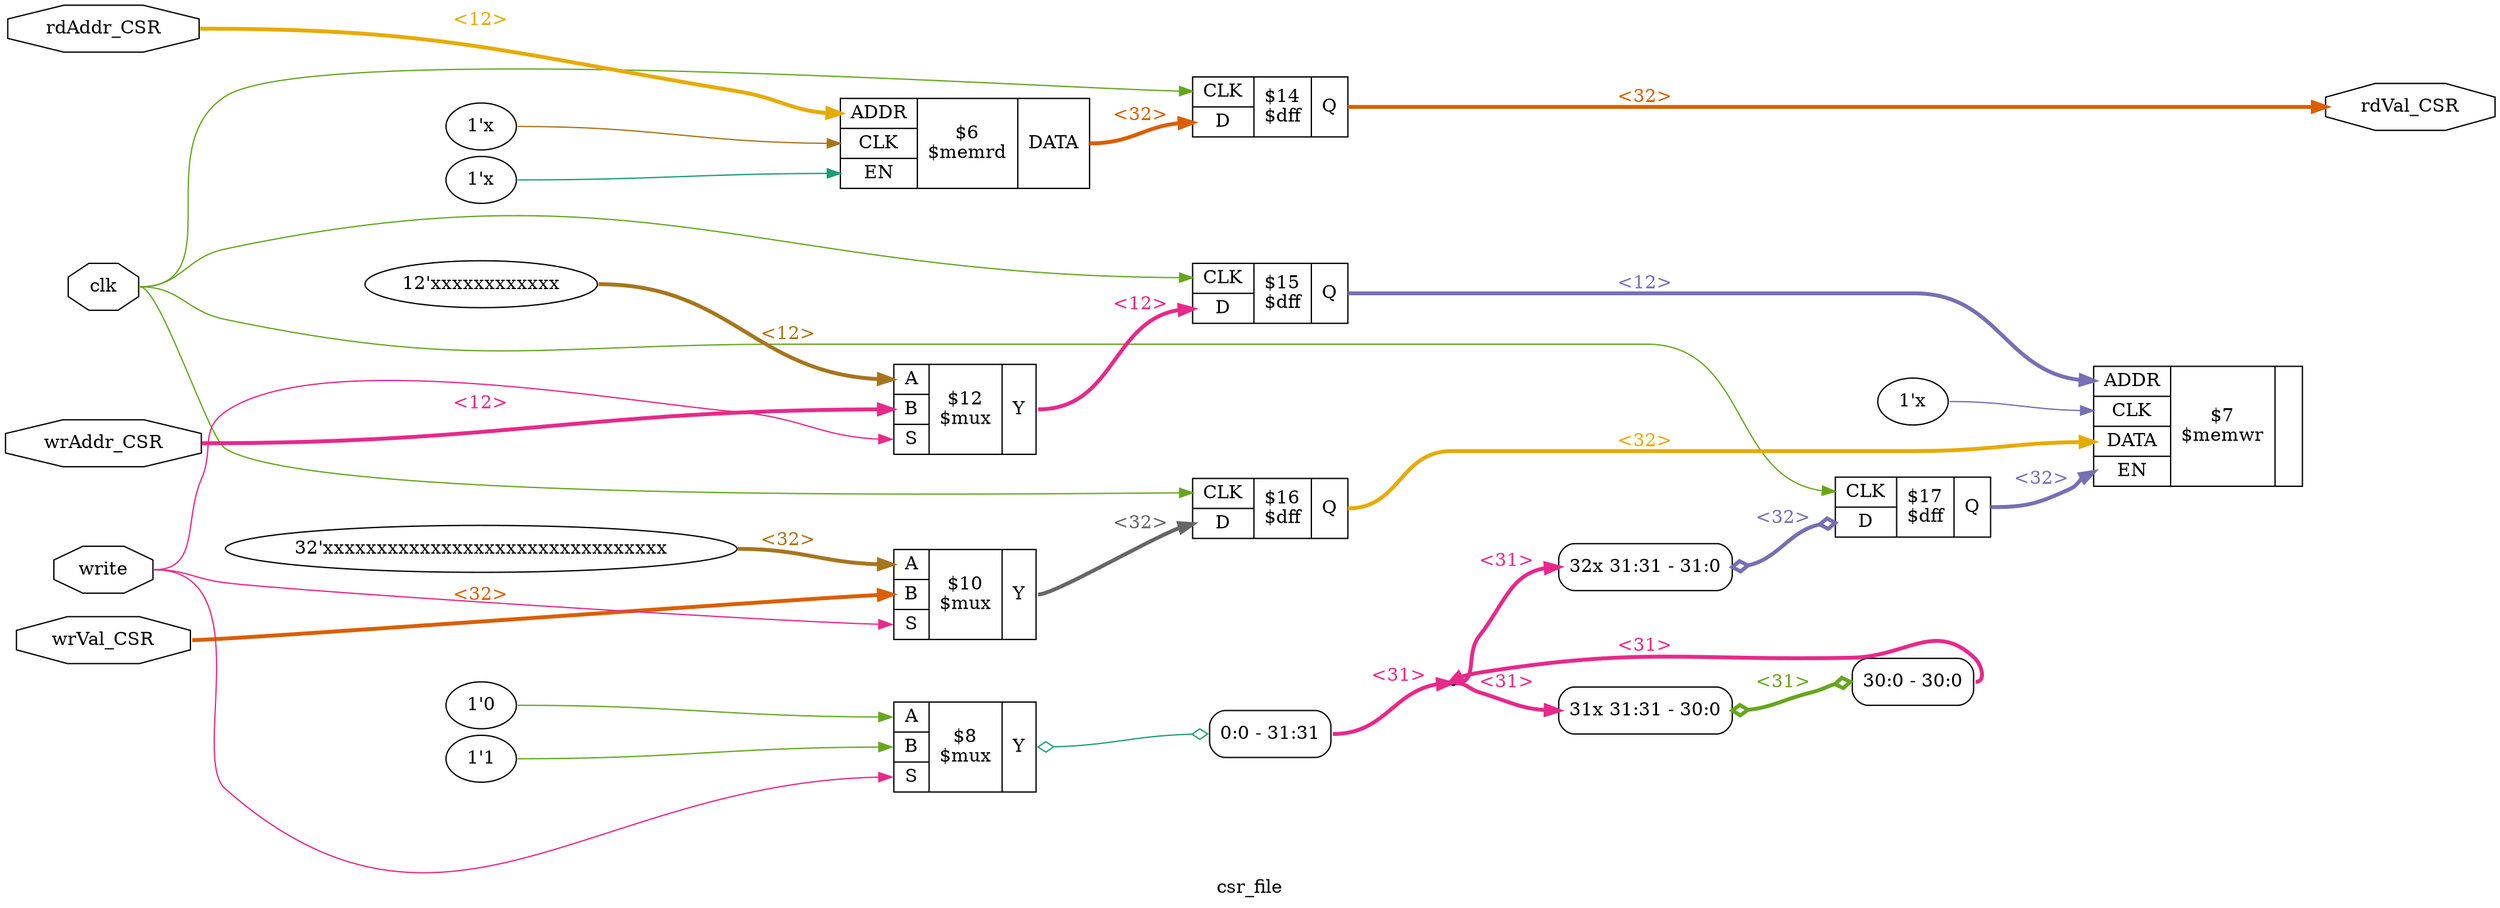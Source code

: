 digraph "csr_file" {
label="csr_file";
rankdir="LR";
remincross=true;
n8 [ shape=octagon, label="clk", color="black", fontcolor="black" ];
n9 [ shape=octagon, label="rdAddr_CSR", color="black", fontcolor="black" ];
n10 [ shape=octagon, label="rdVal_CSR", color="black", fontcolor="black" ];
n11 [ shape=octagon, label="wrAddr_CSR", color="black", fontcolor="black" ];
n12 [ shape=octagon, label="wrVal_CSR", color="black", fontcolor="black" ];
n13 [ shape=octagon, label="write", color="black", fontcolor="black" ];
{ rank="source"; n11; n12; n13; n8; n9;}
{ rank="sink"; n10;}
v0 [ label="1'x" ];
v1 [ label="1'x" ];
c18 [ shape=record, label="{{<p14> ADDR|<p15> CLK|<p16> EN}|$6\n$memrd|{<p17> DATA}}" ];
v2 [ label="1'x" ];
c19 [ shape=record, label="{{<p14> ADDR|<p15> CLK|<p17> DATA|<p16> EN}|$7\n$memwr|{}}" ];
c22 [ shape=record, label="{{<p15> CLK|<p20> D}|$14\n$dff|{<p21> Q}}" ];
c23 [ shape=record, label="{{<p15> CLK|<p20> D}|$15\n$dff|{<p21> Q}}" ];
c24 [ shape=record, label="{{<p15> CLK|<p20> D}|$16\n$dff|{<p21> Q}}" ];
c25 [ shape=record, label="{{<p15> CLK|<p20> D}|$17\n$dff|{<p21> Q}}" ];
x3 [ shape=record, style=rounded, label="<s31> 32x 31:31 - 31:0 " ];
x3:e -> c25:p20:w [arrowhead=odiamond, arrowtail=odiamond, dir=both, colorscheme="dark28", color="3", fontcolor="3", style="setlinewidth(3)", label="<32>"];
v4 [ label="32'xxxxxxxxxxxxxxxxxxxxxxxxxxxxxxxx" ];
c30 [ shape=record, label="{{<p26> A|<p27> B|<p28> S}|$10\n$mux|{<p29> Y}}" ];
v5 [ label="12'xxxxxxxxxxxx" ];
c31 [ shape=record, label="{{<p26> A|<p27> B|<p28> S}|$12\n$mux|{<p29> Y}}" ];
v6 [ label="1'0" ];
v7 [ label="1'1" ];
c32 [ shape=record, label="{{<p26> A|<p27> B|<p28> S}|$8\n$mux|{<p29> Y}}" ];
x8 [ shape=record, style=rounded, label="<s0> 0:0 - 31:31 " ];
c32:p29:e -> x8:w [arrowhead=odiamond, arrowtail=odiamond, dir=both, colorscheme="dark28", color="1", fontcolor="1", label=""];
x9 [ shape=record, style=rounded, label="<s30> 31x 31:31 - 30:0 " ];
x10 [ shape=record, style=rounded, label="<s0> 30:0 - 30:0 " ];
x9:e -> x10:w [arrowhead=odiamond, arrowtail=odiamond, dir=both, colorscheme="dark28", color="5", fontcolor="5", style="setlinewidth(3)", label="<31>"];
c31:p29:e -> c23:p20:w [colorscheme="dark28", color="4", fontcolor="4", style="setlinewidth(3)", label="<12>"];
c22:p21:e -> n10:w [colorscheme="dark28", color="2", fontcolor="2", style="setlinewidth(3)", label="<32>"];
n11:e -> c31:p27:w [colorscheme="dark28", color="4", fontcolor="4", style="setlinewidth(3)", label="<12>"];
n12:e -> c30:p27:w [colorscheme="dark28", color="2", fontcolor="2", style="setlinewidth(3)", label="<32>"];
n13:e -> c30:p28:w [colorscheme="dark28", color="4", fontcolor="4", label=""];
n13:e -> c31:p28:w [colorscheme="dark28", color="4", fontcolor="4", label=""];
n13:e -> c32:p28:w [colorscheme="dark28", color="4", fontcolor="4", label=""];
c30:p29:e -> c24:p20:w [colorscheme="dark28", color="8", fontcolor="8", style="setlinewidth(3)", label="<32>"];
n3 [ shape=point ];
x10:s0:e -> n3:w [colorscheme="dark28", color="4", fontcolor="4", style="setlinewidth(3)", label="<31>"];
x8:s0:e -> n3:w [colorscheme="dark28", color="4", fontcolor="4", style="setlinewidth(3)", label="<31>"];
n3:e -> x3:s31:w [colorscheme="dark28", color="4", fontcolor="4", style="setlinewidth(3)", label="<31>"];
n3:e -> x9:s30:w [colorscheme="dark28", color="4", fontcolor="4", style="setlinewidth(3)", label="<31>"];
c18:p17:e -> c22:p20:w [colorscheme="dark28", color="2", fontcolor="2", style="setlinewidth(3)", label="<32>"];
c23:p21:e -> c19:p14:w [colorscheme="dark28", color="3", fontcolor="3", style="setlinewidth(3)", label="<12>"];
c24:p21:e -> c19:p17:w [colorscheme="dark28", color="6", fontcolor="6", style="setlinewidth(3)", label="<32>"];
c25:p21:e -> c19:p16:w [colorscheme="dark28", color="3", fontcolor="3", style="setlinewidth(3)", label="<32>"];
n8:e -> c22:p15:w [colorscheme="dark28", color="5", fontcolor="5", label=""];
n8:e -> c23:p15:w [colorscheme="dark28", color="5", fontcolor="5", label=""];
n8:e -> c24:p15:w [colorscheme="dark28", color="5", fontcolor="5", label=""];
n8:e -> c25:p15:w [colorscheme="dark28", color="5", fontcolor="5", label=""];
n9:e -> c18:p14:w [colorscheme="dark28", color="6", fontcolor="6", style="setlinewidth(3)", label="<12>"];
v0:e -> c18:p15:w [colorscheme="dark28", color="7", fontcolor="7", label=""];
v1:e -> c18:p16:w [colorscheme="dark28", color="1", fontcolor="1", label=""];
v2:e -> c19:p15:w [colorscheme="dark28", color="3", fontcolor="3", label=""];
v4:e -> c30:p26:w [colorscheme="dark28", color="7", fontcolor="7", style="setlinewidth(3)", label="<32>"];
v5:e -> c31:p26:w [colorscheme="dark28", color="7", fontcolor="7", style="setlinewidth(3)", label="<12>"];
v6:e -> c32:p26:w [colorscheme="dark28", color="5", fontcolor="5", label=""];
v7:e -> c32:p27:w [colorscheme="dark28", color="5", fontcolor="5", label=""];
}
